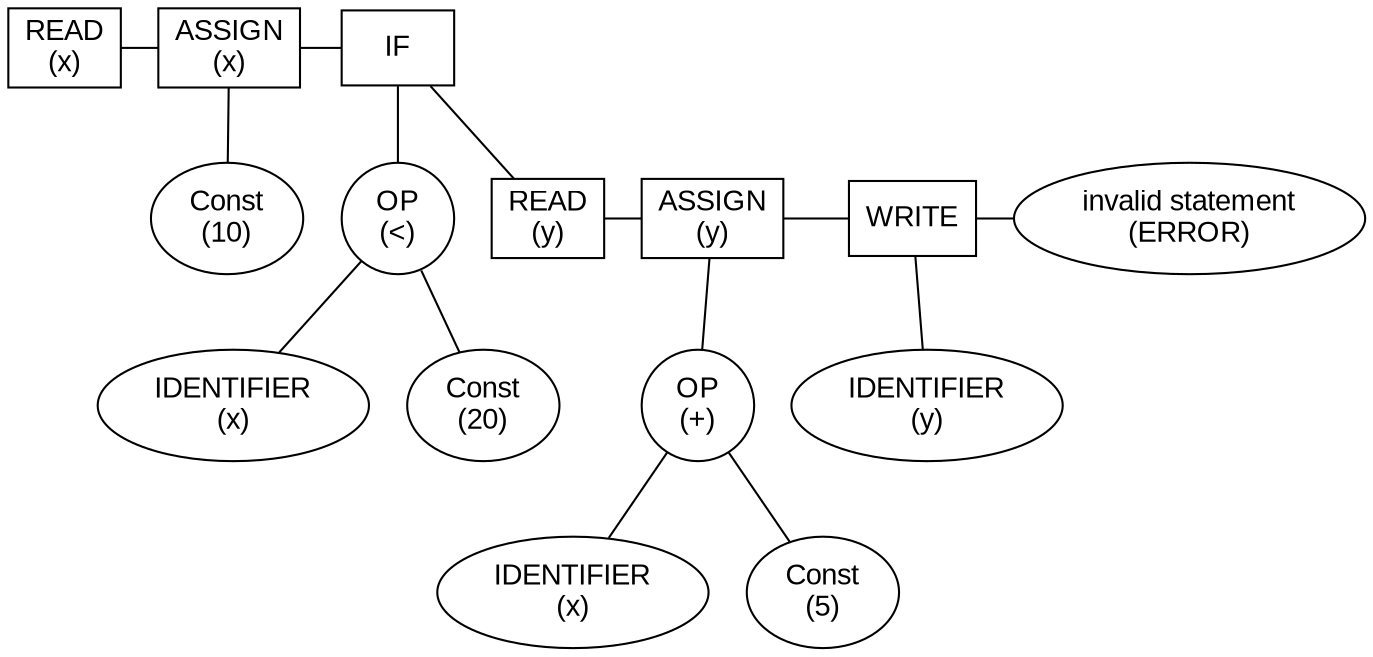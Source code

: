 graph syntaxTree {
node [fontname="Arial"];
node[shape = rect label="READ\n(x)"]id1 node[shape = rect label="ASSIGN\n(x)"]id2 id3 [shape=oval, label="Const\n(10)"];
id2--id3 node[shape = rect label="IF"]id4 id5 [shape=oval, label="OP\n(<)"];
node[shape = oval label="IDENTIFIER\n(x)"]id6 id5--id6 id7 [shape=oval, label="Const\n(20)"];
id5--id7 {rank = same; id6; id7; } id6--id7 [style = invis]; id4--id5 node[shape = rect label="READ\n(y)"]id8 node[shape = rect label="ASSIGN\n(y)"]id9 id10 [shape=oval, label="OP\n(+)"];
node[shape = oval label="IDENTIFIER\n(x)"]id11 id10--id11 id12 [shape=oval, label="Const\n(5)"];
id10--id12 {rank = same; id11; id12; } id11--id12 [style = invis]; id9--id10 node[shape = rect label="WRITE"]id13 node[shape = oval label="IDENTIFIER\n(y)"]id14 id13--id14 node[shape = oval label="invalid statement\n(ERROR)"]id15 {rank = same; id13; id15; } id13--id15 {rank = same; id9; id13; } id9--id13 {rank = same; id8; id9; } id8--id9 id4--id8 {rank = same; id5; id8; } id5--id8 [style = invis]; {rank = same; id2; id4; } id2--id4 {rank = same; id1; id2; } id1--id2 }
